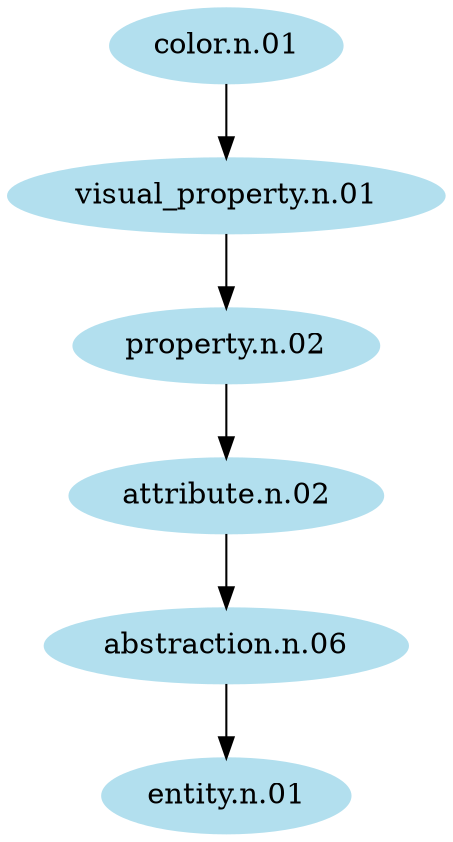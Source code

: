 digraph unix {
	node [color=lightblue2 style=filled]
	size="6,6"
	"color.n.01" -> "visual_property.n.01"
	"visual_property.n.01" -> "property.n.02"
	"property.n.02" -> "attribute.n.02"
	"attribute.n.02" -> "abstraction.n.06"
	"abstraction.n.06" -> "entity.n.01"
}
